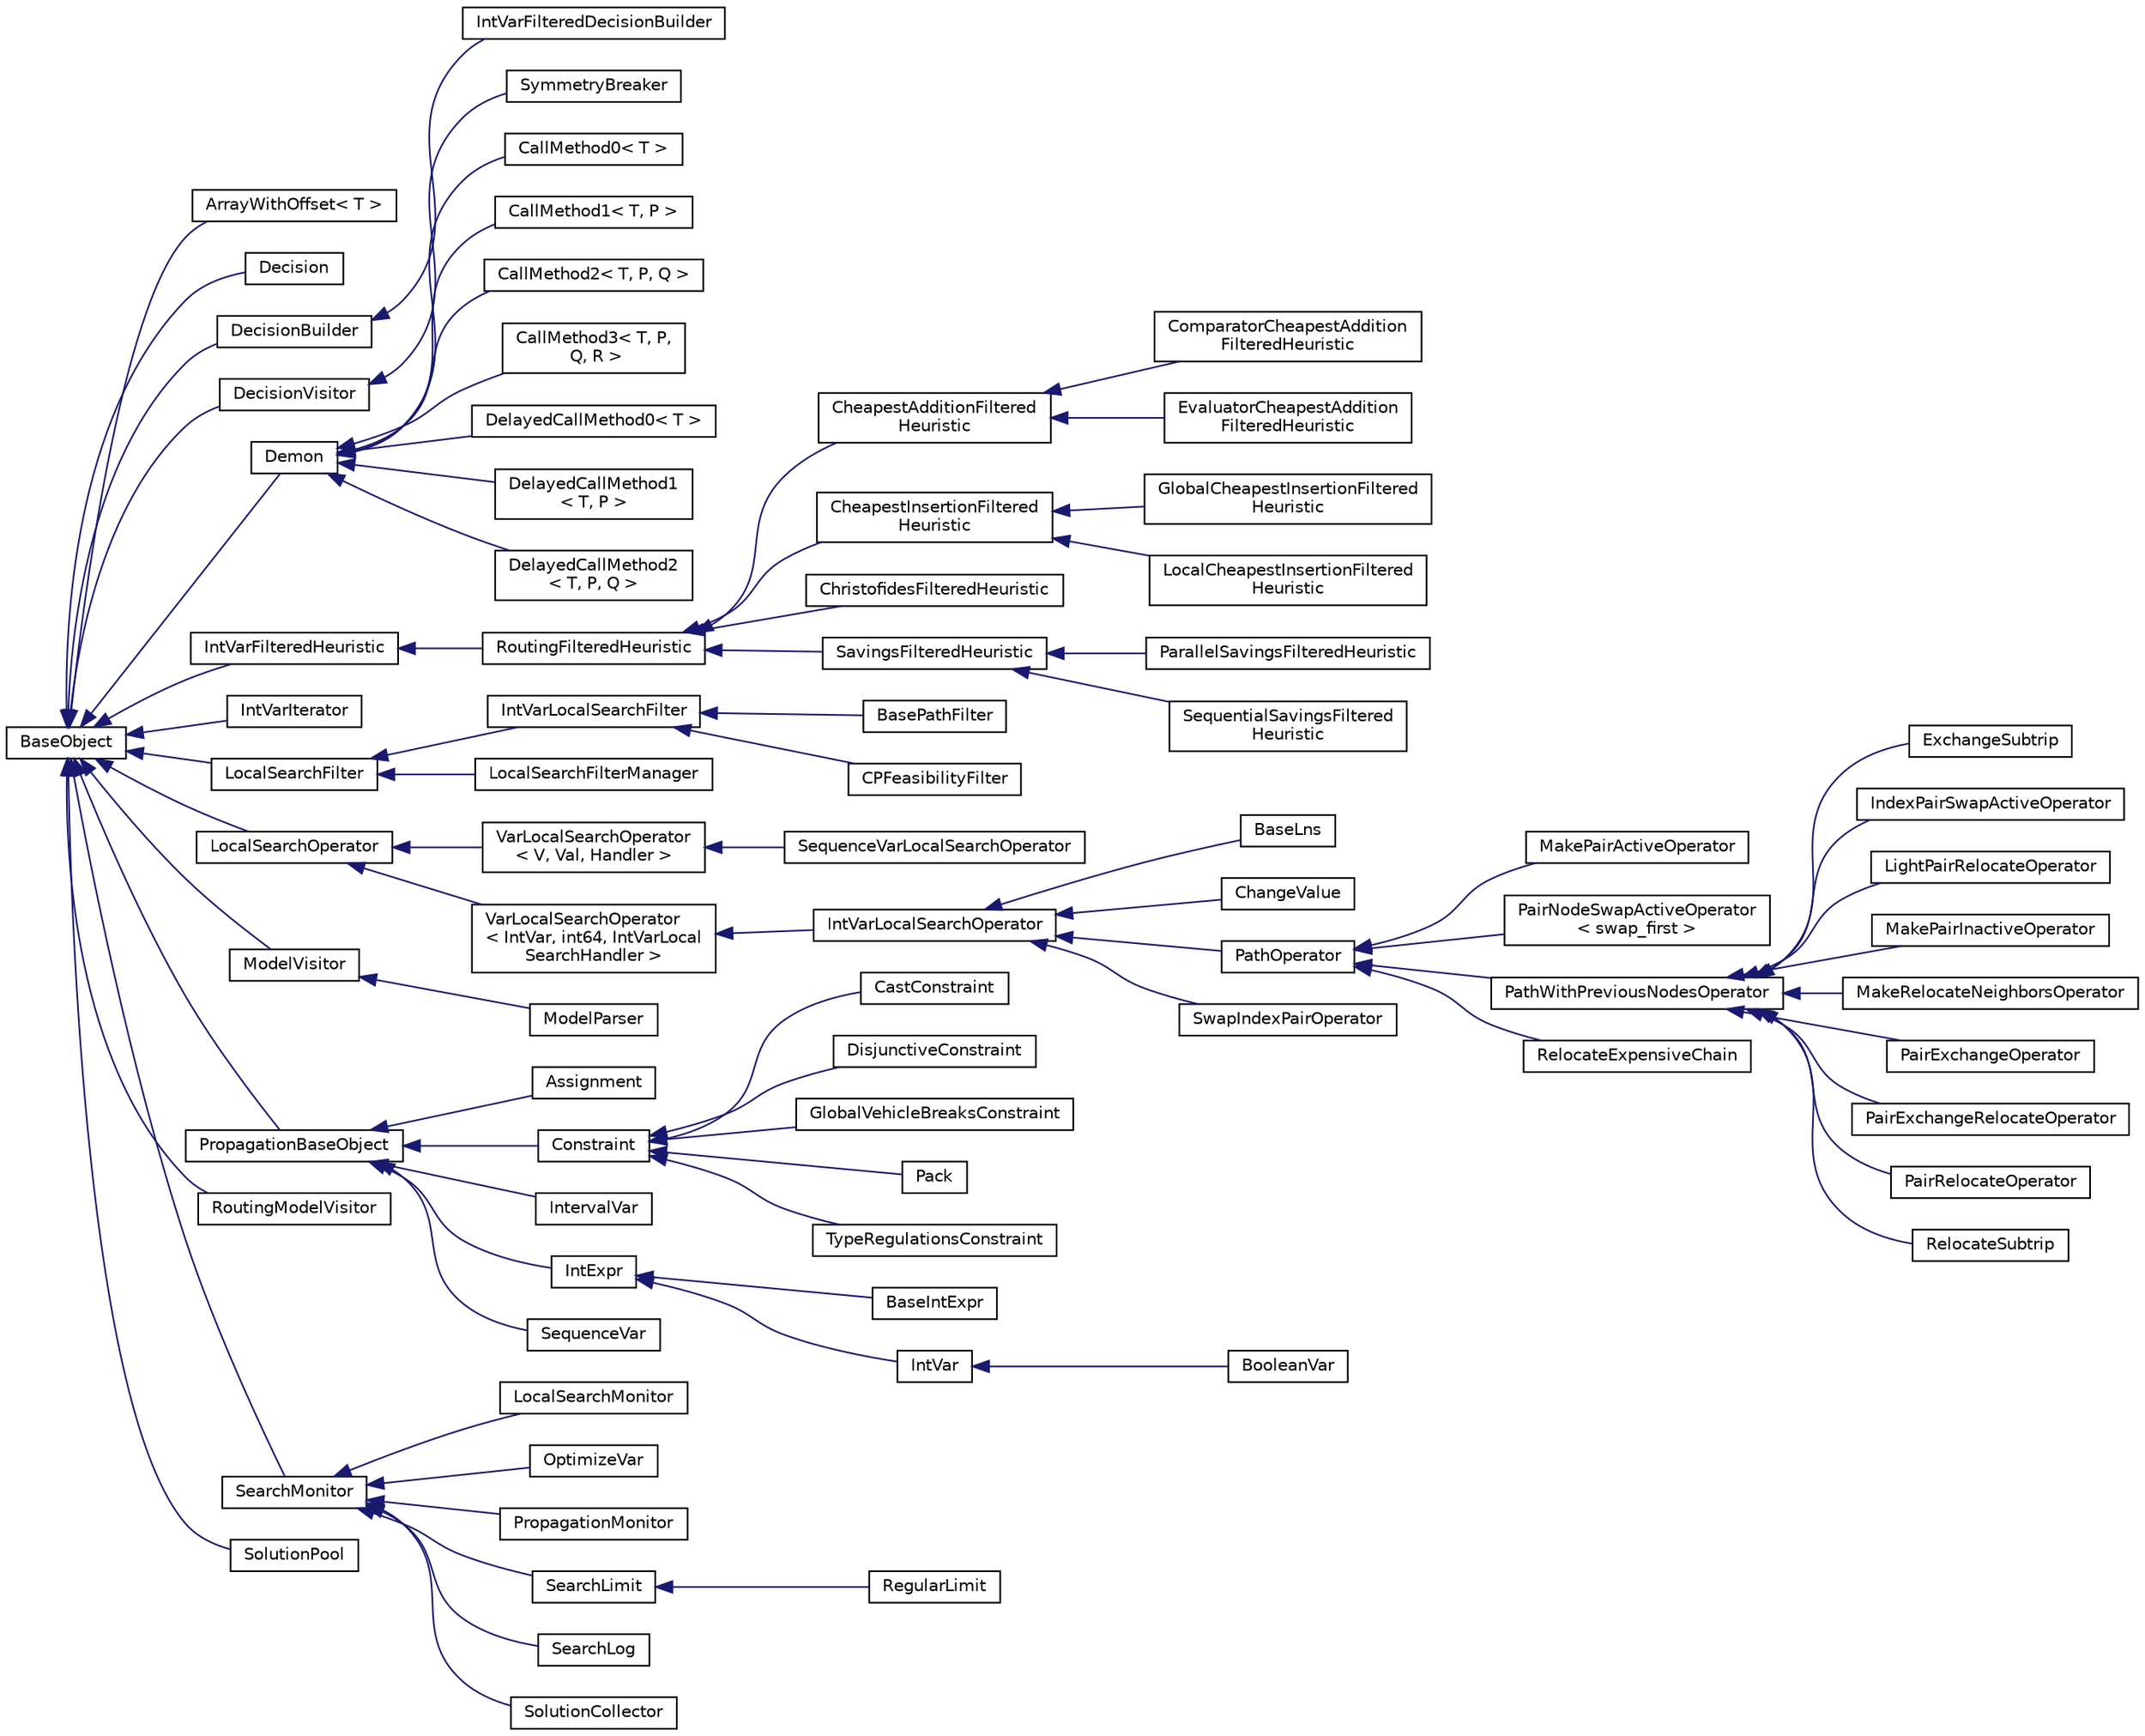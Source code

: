 digraph "Graphical Class Hierarchy"
{
 // LATEX_PDF_SIZE
  edge [fontname="Helvetica",fontsize="10",labelfontname="Helvetica",labelfontsize="10"];
  node [fontname="Helvetica",fontsize="10",shape=record];
  rankdir="LR";
  Node0 [label="BaseObject",height=0.2,width=0.4,color="black", fillcolor="white", style="filled",URL="$classoperations__research_1_1BaseObject.html",tooltip="A BaseObject is the root of all reversibly allocated objects."];
  Node0 -> Node1 [dir="back",color="midnightblue",fontsize="10",style="solid",fontname="Helvetica"];
  Node1 [label="ArrayWithOffset\< T \>",height=0.2,width=0.4,color="black", fillcolor="white", style="filled",URL="$classoperations__research_1_1ArrayWithOffset.html",tooltip=" "];
  Node0 -> Node2 [dir="back",color="midnightblue",fontsize="10",style="solid",fontname="Helvetica"];
  Node2 [label="Decision",height=0.2,width=0.4,color="black", fillcolor="white", style="filled",URL="$classoperations__research_1_1Decision.html",tooltip="A Decision represents a choice point in the search tree."];
  Node0 -> Node3 [dir="back",color="midnightblue",fontsize="10",style="solid",fontname="Helvetica"];
  Node3 [label="DecisionBuilder",height=0.2,width=0.4,color="black", fillcolor="white", style="filled",URL="$classoperations__research_1_1DecisionBuilder.html",tooltip="A DecisionBuilder is responsible for creating the search tree."];
  Node3 -> Node4 [dir="back",color="midnightblue",fontsize="10",style="solid",fontname="Helvetica"];
  Node4 [label="IntVarFilteredDecisionBuilder",height=0.2,width=0.4,color="black", fillcolor="white", style="filled",URL="$classoperations__research_1_1IntVarFilteredDecisionBuilder.html",tooltip="Decision builder building a solution using heuristics with local search filters to evaluate its feasi..."];
  Node0 -> Node5 [dir="back",color="midnightblue",fontsize="10",style="solid",fontname="Helvetica"];
  Node5 [label="DecisionVisitor",height=0.2,width=0.4,color="black", fillcolor="white", style="filled",URL="$classoperations__research_1_1DecisionVisitor.html",tooltip="A DecisionVisitor is used to inspect a decision."];
  Node5 -> Node6 [dir="back",color="midnightblue",fontsize="10",style="solid",fontname="Helvetica"];
  Node6 [label="SymmetryBreaker",height=0.2,width=0.4,color="black", fillcolor="white", style="filled",URL="$classoperations__research_1_1SymmetryBreaker.html",tooltip="A symmetry breaker is an object that will visit a decision and create the 'symmetrical' decision in r..."];
  Node0 -> Node7 [dir="back",color="midnightblue",fontsize="10",style="solid",fontname="Helvetica"];
  Node7 [label="Demon",height=0.2,width=0.4,color="black", fillcolor="white", style="filled",URL="$classoperations__research_1_1Demon.html",tooltip="A Demon is the base element of a propagation queue."];
  Node7 -> Node8 [dir="back",color="midnightblue",fontsize="10",style="solid",fontname="Helvetica"];
  Node8 [label="CallMethod0\< T \>",height=0.2,width=0.4,color="black", fillcolor="white", style="filled",URL="$classoperations__research_1_1CallMethod0.html",tooltip="Demon proxy to a method on the constraint with no arguments."];
  Node7 -> Node9 [dir="back",color="midnightblue",fontsize="10",style="solid",fontname="Helvetica"];
  Node9 [label="CallMethod1\< T, P \>",height=0.2,width=0.4,color="black", fillcolor="white", style="filled",URL="$classoperations__research_1_1CallMethod1.html",tooltip="Demon proxy to a method on the constraint with one argument."];
  Node7 -> Node10 [dir="back",color="midnightblue",fontsize="10",style="solid",fontname="Helvetica"];
  Node10 [label="CallMethod2\< T, P, Q \>",height=0.2,width=0.4,color="black", fillcolor="white", style="filled",URL="$classoperations__research_1_1CallMethod2.html",tooltip="Demon proxy to a method on the constraint with two arguments."];
  Node7 -> Node11 [dir="back",color="midnightblue",fontsize="10",style="solid",fontname="Helvetica"];
  Node11 [label="CallMethod3\< T, P,\l Q, R \>",height=0.2,width=0.4,color="black", fillcolor="white", style="filled",URL="$classoperations__research_1_1CallMethod3.html",tooltip="Demon proxy to a method on the constraint with three arguments."];
  Node7 -> Node12 [dir="back",color="midnightblue",fontsize="10",style="solid",fontname="Helvetica"];
  Node12 [label="DelayedCallMethod0\< T \>",height=0.2,width=0.4,color="black", fillcolor="white", style="filled",URL="$classoperations__research_1_1DelayedCallMethod0.html",tooltip="Low-priority demon proxy to a method on the constraint with no arguments."];
  Node7 -> Node13 [dir="back",color="midnightblue",fontsize="10",style="solid",fontname="Helvetica"];
  Node13 [label="DelayedCallMethod1\l\< T, P \>",height=0.2,width=0.4,color="black", fillcolor="white", style="filled",URL="$classoperations__research_1_1DelayedCallMethod1.html",tooltip="Low-priority demon proxy to a method on the constraint with one argument."];
  Node7 -> Node14 [dir="back",color="midnightblue",fontsize="10",style="solid",fontname="Helvetica"];
  Node14 [label="DelayedCallMethod2\l\< T, P, Q \>",height=0.2,width=0.4,color="black", fillcolor="white", style="filled",URL="$classoperations__research_1_1DelayedCallMethod2.html",tooltip="Low-priority demon proxy to a method on the constraint with two arguments."];
  Node0 -> Node15 [dir="back",color="midnightblue",fontsize="10",style="solid",fontname="Helvetica"];
  Node15 [label="IntVarFilteredHeuristic",height=0.2,width=0.4,color="black", fillcolor="white", style="filled",URL="$classoperations__research_1_1IntVarFilteredHeuristic.html",tooltip="Generic filter-based heuristic applied to IntVars."];
  Node15 -> Node16 [dir="back",color="midnightblue",fontsize="10",style="solid",fontname="Helvetica"];
  Node16 [label="RoutingFilteredHeuristic",height=0.2,width=0.4,color="black", fillcolor="white", style="filled",URL="$classoperations__research_1_1RoutingFilteredHeuristic.html",tooltip="Filter-based heuristic dedicated to routing."];
  Node16 -> Node17 [dir="back",color="midnightblue",fontsize="10",style="solid",fontname="Helvetica"];
  Node17 [label="CheapestAdditionFiltered\lHeuristic",height=0.2,width=0.4,color="black", fillcolor="white", style="filled",URL="$classoperations__research_1_1CheapestAdditionFilteredHeuristic.html",tooltip="Filtered-base decision builder based on the addition heuristic, extending a path from its start node ..."];
  Node17 -> Node18 [dir="back",color="midnightblue",fontsize="10",style="solid",fontname="Helvetica"];
  Node18 [label="ComparatorCheapestAddition\lFilteredHeuristic",height=0.2,width=0.4,color="black", fillcolor="white", style="filled",URL="$classoperations__research_1_1ComparatorCheapestAdditionFilteredHeuristic.html",tooltip="A CheapestAdditionFilteredHeuristic where the notion of 'cheapest arc' comes from an arc comparator."];
  Node17 -> Node19 [dir="back",color="midnightblue",fontsize="10",style="solid",fontname="Helvetica"];
  Node19 [label="EvaluatorCheapestAddition\lFilteredHeuristic",height=0.2,width=0.4,color="black", fillcolor="white", style="filled",URL="$classoperations__research_1_1EvaluatorCheapestAdditionFilteredHeuristic.html",tooltip="A CheapestAdditionFilteredHeuristic where the notion of 'cheapest arc' comes from an arc evaluator."];
  Node16 -> Node20 [dir="back",color="midnightblue",fontsize="10",style="solid",fontname="Helvetica"];
  Node20 [label="CheapestInsertionFiltered\lHeuristic",height=0.2,width=0.4,color="black", fillcolor="white", style="filled",URL="$classoperations__research_1_1CheapestInsertionFilteredHeuristic.html",tooltip=" "];
  Node20 -> Node21 [dir="back",color="midnightblue",fontsize="10",style="solid",fontname="Helvetica"];
  Node21 [label="GlobalCheapestInsertionFiltered\lHeuristic",height=0.2,width=0.4,color="black", fillcolor="white", style="filled",URL="$classoperations__research_1_1GlobalCheapestInsertionFilteredHeuristic.html",tooltip="Filter-based decision builder which builds a solution by inserting nodes at their cheapest position o..."];
  Node20 -> Node22 [dir="back",color="midnightblue",fontsize="10",style="solid",fontname="Helvetica"];
  Node22 [label="LocalCheapestInsertionFiltered\lHeuristic",height=0.2,width=0.4,color="black", fillcolor="white", style="filled",URL="$classoperations__research_1_1LocalCheapestInsertionFilteredHeuristic.html",tooltip="Filter-base decision builder which builds a solution by inserting nodes at their cheapest position."];
  Node16 -> Node23 [dir="back",color="midnightblue",fontsize="10",style="solid",fontname="Helvetica"];
  Node23 [label="ChristofidesFilteredHeuristic",height=0.2,width=0.4,color="black", fillcolor="white", style="filled",URL="$classoperations__research_1_1ChristofidesFilteredHeuristic.html",tooltip="Christofides addition heuristic."];
  Node16 -> Node24 [dir="back",color="midnightblue",fontsize="10",style="solid",fontname="Helvetica"];
  Node24 [label="SavingsFilteredHeuristic",height=0.2,width=0.4,color="black", fillcolor="white", style="filled",URL="$classoperations__research_1_1SavingsFilteredHeuristic.html",tooltip="Filter-based decision builder which builds a solution by using Clarke & Wright's Savings heuristic."];
  Node24 -> Node25 [dir="back",color="midnightblue",fontsize="10",style="solid",fontname="Helvetica"];
  Node25 [label="ParallelSavingsFilteredHeuristic",height=0.2,width=0.4,color="black", fillcolor="white", style="filled",URL="$classoperations__research_1_1ParallelSavingsFilteredHeuristic.html",tooltip=" "];
  Node24 -> Node26 [dir="back",color="midnightblue",fontsize="10",style="solid",fontname="Helvetica"];
  Node26 [label="SequentialSavingsFiltered\lHeuristic",height=0.2,width=0.4,color="black", fillcolor="white", style="filled",URL="$classoperations__research_1_1SequentialSavingsFilteredHeuristic.html",tooltip=" "];
  Node0 -> Node27 [dir="back",color="midnightblue",fontsize="10",style="solid",fontname="Helvetica"];
  Node27 [label="IntVarIterator",height=0.2,width=0.4,color="black", fillcolor="white", style="filled",URL="$classoperations__research_1_1IntVarIterator.html",tooltip="The class Iterator has two direct subclasses."];
  Node0 -> Node28 [dir="back",color="midnightblue",fontsize="10",style="solid",fontname="Helvetica"];
  Node28 [label="LocalSearchFilter",height=0.2,width=0.4,color="black", fillcolor="white", style="filled",URL="$classoperations__research_1_1LocalSearchFilter.html",tooltip="Local Search Filters are used for fast neighbor pruning."];
  Node28 -> Node29 [dir="back",color="midnightblue",fontsize="10",style="solid",fontname="Helvetica"];
  Node29 [label="IntVarLocalSearchFilter",height=0.2,width=0.4,color="black", fillcolor="white", style="filled",URL="$classoperations__research_1_1IntVarLocalSearchFilter.html",tooltip=" "];
  Node29 -> Node30 [dir="back",color="midnightblue",fontsize="10",style="solid",fontname="Helvetica"];
  Node30 [label="BasePathFilter",height=0.2,width=0.4,color="black", fillcolor="white", style="filled",URL="$classoperations__research_1_1BasePathFilter.html",tooltip="Generic path-based filter class."];
  Node29 -> Node31 [dir="back",color="midnightblue",fontsize="10",style="solid",fontname="Helvetica"];
  Node31 [label="CPFeasibilityFilter",height=0.2,width=0.4,color="black", fillcolor="white", style="filled",URL="$classoperations__research_1_1CPFeasibilityFilter.html",tooltip="This filter accepts deltas for which the assignment satisfies the constraints of the Solver."];
  Node28 -> Node32 [dir="back",color="midnightblue",fontsize="10",style="solid",fontname="Helvetica"];
  Node32 [label="LocalSearchFilterManager",height=0.2,width=0.4,color="black", fillcolor="white", style="filled",URL="$classoperations__research_1_1LocalSearchFilterManager.html",tooltip="Filter manager: when a move is made, filters are executed to decide whether the solution is feasible ..."];
  Node0 -> Node33 [dir="back",color="midnightblue",fontsize="10",style="solid",fontname="Helvetica"];
  Node33 [label="LocalSearchOperator",height=0.2,width=0.4,color="black", fillcolor="white", style="filled",URL="$classoperations__research_1_1LocalSearchOperator.html",tooltip="The base class for all local search operators."];
  Node33 -> Node34 [dir="back",color="midnightblue",fontsize="10",style="solid",fontname="Helvetica"];
  Node34 [label="VarLocalSearchOperator\l\< V, Val, Handler \>",height=0.2,width=0.4,color="black", fillcolor="white", style="filled",URL="$classoperations__research_1_1VarLocalSearchOperator.html",tooltip="Base operator class for operators manipulating variables."];
  Node34 -> Node35 [dir="back",color="midnightblue",fontsize="10",style="solid",fontname="Helvetica"];
  Node35 [label="SequenceVarLocalSearchOperator",height=0.2,width=0.4,color="black", fillcolor="white", style="filled",URL="$classoperations__research_1_1SequenceVarLocalSearchOperator.html",tooltip=" "];
  Node33 -> Node36 [dir="back",color="midnightblue",fontsize="10",style="solid",fontname="Helvetica"];
  Node36 [label="VarLocalSearchOperator\l\< IntVar, int64, IntVarLocal\lSearchHandler \>",height=0.2,width=0.4,color="black", fillcolor="white", style="filled",URL="$classoperations__research_1_1VarLocalSearchOperator.html",tooltip=" "];
  Node36 -> Node37 [dir="back",color="midnightblue",fontsize="10",style="solid",fontname="Helvetica"];
  Node37 [label="IntVarLocalSearchOperator",height=0.2,width=0.4,color="black", fillcolor="white", style="filled",URL="$classoperations__research_1_1IntVarLocalSearchOperator.html",tooltip="Specialization of LocalSearchOperator built from an array of IntVars which specifies the scope of the..."];
  Node37 -> Node38 [dir="back",color="midnightblue",fontsize="10",style="solid",fontname="Helvetica"];
  Node38 [label="BaseLns",height=0.2,width=0.4,color="black", fillcolor="white", style="filled",URL="$classoperations__research_1_1BaseLns.html",tooltip="This is the base class for building an Lns operator."];
  Node37 -> Node39 [dir="back",color="midnightblue",fontsize="10",style="solid",fontname="Helvetica"];
  Node39 [label="ChangeValue",height=0.2,width=0.4,color="black", fillcolor="white", style="filled",URL="$classoperations__research_1_1ChangeValue.html",tooltip="Defines operators which change the value of variables; each neighbor corresponds to one modified vari..."];
  Node37 -> Node40 [dir="back",color="midnightblue",fontsize="10",style="solid",fontname="Helvetica"];
  Node40 [label="PathOperator",height=0.2,width=0.4,color="black", fillcolor="white", style="filled",URL="$classoperations__research_1_1PathOperator.html",tooltip="Base class of the local search operators dedicated to path modifications (a path is a set of nodes li..."];
  Node40 -> Node41 [dir="back",color="midnightblue",fontsize="10",style="solid",fontname="Helvetica"];
  Node41 [label="MakePairActiveOperator",height=0.2,width=0.4,color="black", fillcolor="white", style="filled",URL="$classoperations__research_1_1MakePairActiveOperator.html",tooltip="Pair-based neighborhood operators, designed to move nodes by pairs (pairs are static and given)."];
  Node40 -> Node42 [dir="back",color="midnightblue",fontsize="10",style="solid",fontname="Helvetica"];
  Node42 [label="PairNodeSwapActiveOperator\l\< swap_first \>",height=0.2,width=0.4,color="black", fillcolor="white", style="filled",URL="$classoperations__research_1_1PairNodeSwapActiveOperator.html",tooltip="Operator which inserts pairs of inactive nodes into a path and makes an active node inactive."];
  Node40 -> Node43 [dir="back",color="midnightblue",fontsize="10",style="solid",fontname="Helvetica"];
  Node43 [label="PathWithPreviousNodesOperator",height=0.2,width=0.4,color="black", fillcolor="white", style="filled",URL="$classoperations__research_1_1PathWithPreviousNodesOperator.html",tooltip="Simple PathOperator wrapper that also stores the current previous nodes, and is thus able to provide ..."];
  Node43 -> Node44 [dir="back",color="midnightblue",fontsize="10",style="solid",fontname="Helvetica"];
  Node44 [label="ExchangeSubtrip",height=0.2,width=0.4,color="black", fillcolor="white", style="filled",URL="$classoperations__research_1_1ExchangeSubtrip.html",tooltip=" "];
  Node43 -> Node45 [dir="back",color="midnightblue",fontsize="10",style="solid",fontname="Helvetica"];
  Node45 [label="IndexPairSwapActiveOperator",height=0.2,width=0.4,color="black", fillcolor="white", style="filled",URL="$classoperations__research_1_1IndexPairSwapActiveOperator.html",tooltip="Operator which inserts inactive nodes into a path and makes a pair of active nodes inactive."];
  Node43 -> Node46 [dir="back",color="midnightblue",fontsize="10",style="solid",fontname="Helvetica"];
  Node46 [label="LightPairRelocateOperator",height=0.2,width=0.4,color="black", fillcolor="white", style="filled",URL="$classoperations__research_1_1LightPairRelocateOperator.html",tooltip=" "];
  Node43 -> Node47 [dir="back",color="midnightblue",fontsize="10",style="solid",fontname="Helvetica"];
  Node47 [label="MakePairInactiveOperator",height=0.2,width=0.4,color="black", fillcolor="white", style="filled",URL="$classoperations__research_1_1MakePairInactiveOperator.html",tooltip="Operator which makes pairs of active nodes inactive."];
  Node43 -> Node48 [dir="back",color="midnightblue",fontsize="10",style="solid",fontname="Helvetica"];
  Node48 [label="MakeRelocateNeighborsOperator",height=0.2,width=0.4,color="black", fillcolor="white", style="filled",URL="$classoperations__research_1_1MakeRelocateNeighborsOperator.html",tooltip="Relocate neighborhood which moves chains of neighbors."];
  Node43 -> Node49 [dir="back",color="midnightblue",fontsize="10",style="solid",fontname="Helvetica"];
  Node49 [label="PairExchangeOperator",height=0.2,width=0.4,color="black", fillcolor="white", style="filled",URL="$classoperations__research_1_1PairExchangeOperator.html",tooltip="Operator which exchanges the position of two pairs; for both pairs the first node of the pair must be..."];
  Node43 -> Node50 [dir="back",color="midnightblue",fontsize="10",style="solid",fontname="Helvetica"];
  Node50 [label="PairExchangeRelocateOperator",height=0.2,width=0.4,color="black", fillcolor="white", style="filled",URL="$classoperations__research_1_1PairExchangeRelocateOperator.html",tooltip="Operator which exchanges the paths of two pairs (path have to be different)."];
  Node43 -> Node51 [dir="back",color="midnightblue",fontsize="10",style="solid",fontname="Helvetica"];
  Node51 [label="PairRelocateOperator",height=0.2,width=0.4,color="black", fillcolor="white", style="filled",URL="$classoperations__research_1_1PairRelocateOperator.html",tooltip="Operator which moves a pair of nodes to another position where the first node of the pair must be bef..."];
  Node43 -> Node52 [dir="back",color="midnightblue",fontsize="10",style="solid",fontname="Helvetica"];
  Node52 [label="RelocateSubtrip",height=0.2,width=0.4,color="black", fillcolor="white", style="filled",URL="$classoperations__research_1_1RelocateSubtrip.html",tooltip="Tries to move subtrips after an insertion node."];
  Node40 -> Node53 [dir="back",color="midnightblue",fontsize="10",style="solid",fontname="Helvetica"];
  Node53 [label="RelocateExpensiveChain",height=0.2,width=0.4,color="black", fillcolor="white", style="filled",URL="$classoperations__research_1_1RelocateExpensiveChain.html",tooltip="RelocateExpensiveChain."];
  Node37 -> Node54 [dir="back",color="midnightblue",fontsize="10",style="solid",fontname="Helvetica"];
  Node54 [label="SwapIndexPairOperator",height=0.2,width=0.4,color="black", fillcolor="white", style="filled",URL="$classoperations__research_1_1SwapIndexPairOperator.html",tooltip="Operator which iterates through each alternative of a set of pairs."];
  Node0 -> Node55 [dir="back",color="midnightblue",fontsize="10",style="solid",fontname="Helvetica"];
  Node55 [label="ModelVisitor",height=0.2,width=0.4,color="black", fillcolor="white", style="filled",URL="$classoperations__research_1_1ModelVisitor.html",tooltip="Model visitor."];
  Node55 -> Node56 [dir="back",color="midnightblue",fontsize="10",style="solid",fontname="Helvetica"];
  Node56 [label="ModelParser",height=0.2,width=0.4,color="black", fillcolor="white", style="filled",URL="$classoperations__research_1_1ModelParser.html",tooltip="Model Parser."];
  Node0 -> Node57 [dir="back",color="midnightblue",fontsize="10",style="solid",fontname="Helvetica"];
  Node57 [label="PropagationBaseObject",height=0.2,width=0.4,color="black", fillcolor="white", style="filled",URL="$classoperations__research_1_1PropagationBaseObject.html",tooltip="NOLINT."];
  Node57 -> Node58 [dir="back",color="midnightblue",fontsize="10",style="solid",fontname="Helvetica"];
  Node58 [label="Assignment",height=0.2,width=0.4,color="black", fillcolor="white", style="filled",URL="$classoperations__research_1_1Assignment.html",tooltip="An Assignment is a variable -> domains mapping, used to report solutions to the user."];
  Node57 -> Node59 [dir="back",color="midnightblue",fontsize="10",style="solid",fontname="Helvetica"];
  Node59 [label="Constraint",height=0.2,width=0.4,color="black", fillcolor="white", style="filled",URL="$classoperations__research_1_1Constraint.html",tooltip="A constraint is the main modeling object."];
  Node59 -> Node60 [dir="back",color="midnightblue",fontsize="10",style="solid",fontname="Helvetica"];
  Node60 [label="CastConstraint",height=0.2,width=0.4,color="black", fillcolor="white", style="filled",URL="$classoperations__research_1_1CastConstraint.html",tooltip="Cast constraints are special channeling constraints designed to keep a variable in sync with an expre..."];
  Node59 -> Node61 [dir="back",color="midnightblue",fontsize="10",style="solid",fontname="Helvetica"];
  Node61 [label="DisjunctiveConstraint",height=0.2,width=0.4,color="black", fillcolor="white", style="filled",URL="$classoperations__research_1_1DisjunctiveConstraint.html",tooltip=" "];
  Node59 -> Node62 [dir="back",color="midnightblue",fontsize="10",style="solid",fontname="Helvetica"];
  Node62 [label="GlobalVehicleBreaksConstraint",height=0.2,width=0.4,color="black", fillcolor="white", style="filled",URL="$classoperations__research_1_1GlobalVehicleBreaksConstraint.html",tooltip="GlobalVehicleBreaksConstraint ensures breaks constraints are enforced on all vehicles in the dimensio..."];
  Node59 -> Node63 [dir="back",color="midnightblue",fontsize="10",style="solid",fontname="Helvetica"];
  Node63 [label="Pack",height=0.2,width=0.4,color="black", fillcolor="white", style="filled",URL="$classoperations__research_1_1Pack.html",tooltip=" "];
  Node59 -> Node64 [dir="back",color="midnightblue",fontsize="10",style="solid",fontname="Helvetica"];
  Node64 [label="TypeRegulationsConstraint",height=0.2,width=0.4,color="black", fillcolor="white", style="filled",URL="$classoperations__research_1_1TypeRegulationsConstraint.html",tooltip="The following constraint ensures that incompatibilities and requirements between types are respected."];
  Node57 -> Node65 [dir="back",color="midnightblue",fontsize="10",style="solid",fontname="Helvetica"];
  Node65 [label="IntervalVar",height=0.2,width=0.4,color="black", fillcolor="white", style="filled",URL="$classoperations__research_1_1IntervalVar.html",tooltip="Interval variables are often used in scheduling."];
  Node57 -> Node66 [dir="back",color="midnightblue",fontsize="10",style="solid",fontname="Helvetica"];
  Node66 [label="IntExpr",height=0.2,width=0.4,color="black", fillcolor="white", style="filled",URL="$classoperations__research_1_1IntExpr.html",tooltip="The class IntExpr is the base of all integer expressions in constraint programming."];
  Node66 -> Node67 [dir="back",color="midnightblue",fontsize="10",style="solid",fontname="Helvetica"];
  Node67 [label="BaseIntExpr",height=0.2,width=0.4,color="black", fillcolor="white", style="filled",URL="$classoperations__research_1_1BaseIntExpr.html",tooltip="This is the base class for all expressions that are not variables."];
  Node66 -> Node68 [dir="back",color="midnightblue",fontsize="10",style="solid",fontname="Helvetica"];
  Node68 [label="IntVar",height=0.2,width=0.4,color="black", fillcolor="white", style="filled",URL="$classoperations__research_1_1IntVar.html",tooltip="The class IntVar is a subset of IntExpr."];
  Node68 -> Node69 [dir="back",color="midnightblue",fontsize="10",style="solid",fontname="Helvetica"];
  Node69 [label="BooleanVar",height=0.2,width=0.4,color="black", fillcolor="white", style="filled",URL="$classoperations__research_1_1BooleanVar.html",tooltip=" "];
  Node57 -> Node70 [dir="back",color="midnightblue",fontsize="10",style="solid",fontname="Helvetica"];
  Node70 [label="SequenceVar",height=0.2,width=0.4,color="black", fillcolor="white", style="filled",URL="$classoperations__research_1_1SequenceVar.html",tooltip="A sequence variable is a variable whose domain is a set of possible orderings of the interval variabl..."];
  Node0 -> Node71 [dir="back",color="midnightblue",fontsize="10",style="solid",fontname="Helvetica"];
  Node71 [label="RoutingModelVisitor",height=0.2,width=0.4,color="black", fillcolor="white", style="filled",URL="$classoperations__research_1_1RoutingModelVisitor.html",tooltip="Routing model visitor."];
  Node0 -> Node72 [dir="back",color="midnightblue",fontsize="10",style="solid",fontname="Helvetica"];
  Node72 [label="SearchMonitor",height=0.2,width=0.4,color="black", fillcolor="white", style="filled",URL="$classoperations__research_1_1SearchMonitor.html",tooltip="A search monitor is a simple set of callbacks to monitor all search events."];
  Node72 -> Node73 [dir="back",color="midnightblue",fontsize="10",style="solid",fontname="Helvetica"];
  Node73 [label="LocalSearchMonitor",height=0.2,width=0.4,color="black", fillcolor="white", style="filled",URL="$classoperations__research_1_1LocalSearchMonitor.html",tooltip=" "];
  Node72 -> Node74 [dir="back",color="midnightblue",fontsize="10",style="solid",fontname="Helvetica"];
  Node74 [label="OptimizeVar",height=0.2,width=0.4,color="black", fillcolor="white", style="filled",URL="$classoperations__research_1_1OptimizeVar.html",tooltip="This class encapsulates an objective."];
  Node72 -> Node75 [dir="back",color="midnightblue",fontsize="10",style="solid",fontname="Helvetica"];
  Node75 [label="PropagationMonitor",height=0.2,width=0.4,color="black", fillcolor="white", style="filled",URL="$classoperations__research_1_1PropagationMonitor.html",tooltip=" "];
  Node72 -> Node76 [dir="back",color="midnightblue",fontsize="10",style="solid",fontname="Helvetica"];
  Node76 [label="SearchLimit",height=0.2,width=0.4,color="black", fillcolor="white", style="filled",URL="$classoperations__research_1_1SearchLimit.html",tooltip="Base class of all search limits."];
  Node76 -> Node77 [dir="back",color="midnightblue",fontsize="10",style="solid",fontname="Helvetica"];
  Node77 [label="RegularLimit",height=0.2,width=0.4,color="black", fillcolor="white", style="filled",URL="$classoperations__research_1_1RegularLimit.html",tooltip="Usual limit based on wall_time, number of explored branches and number of failures in the search tree..."];
  Node72 -> Node78 [dir="back",color="midnightblue",fontsize="10",style="solid",fontname="Helvetica"];
  Node78 [label="SearchLog",height=0.2,width=0.4,color="black", fillcolor="white", style="filled",URL="$classoperations__research_1_1SearchLog.html",tooltip="The base class of all search logs that periodically outputs information when the search is running."];
  Node72 -> Node79 [dir="back",color="midnightblue",fontsize="10",style="solid",fontname="Helvetica"];
  Node79 [label="SolutionCollector",height=0.2,width=0.4,color="black", fillcolor="white", style="filled",URL="$classoperations__research_1_1SolutionCollector.html",tooltip="This class is the root class of all solution collectors."];
  Node0 -> Node80 [dir="back",color="midnightblue",fontsize="10",style="solid",fontname="Helvetica"];
  Node80 [label="SolutionPool",height=0.2,width=0.4,color="black", fillcolor="white", style="filled",URL="$classoperations__research_1_1SolutionPool.html",tooltip="This class is used to manage a pool of solutions."];
}
